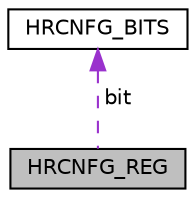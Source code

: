 digraph "HRCNFG_REG"
{
  edge [fontname="Helvetica",fontsize="10",labelfontname="Helvetica",labelfontsize="10"];
  node [fontname="Helvetica",fontsize="10",shape=record];
  Node1 [label="HRCNFG_REG",height=0.2,width=0.4,color="black", fillcolor="grey75", style="filled", fontcolor="black"];
  Node2 -> Node1 [dir="back",color="darkorchid3",fontsize="10",style="dashed",label=" bit" ,fontname="Helvetica"];
  Node2 [label="HRCNFG_BITS",height=0.2,width=0.4,color="black", fillcolor="white", style="filled",URL="$struct_h_r_c_n_f_g___b_i_t_s.html"];
}
